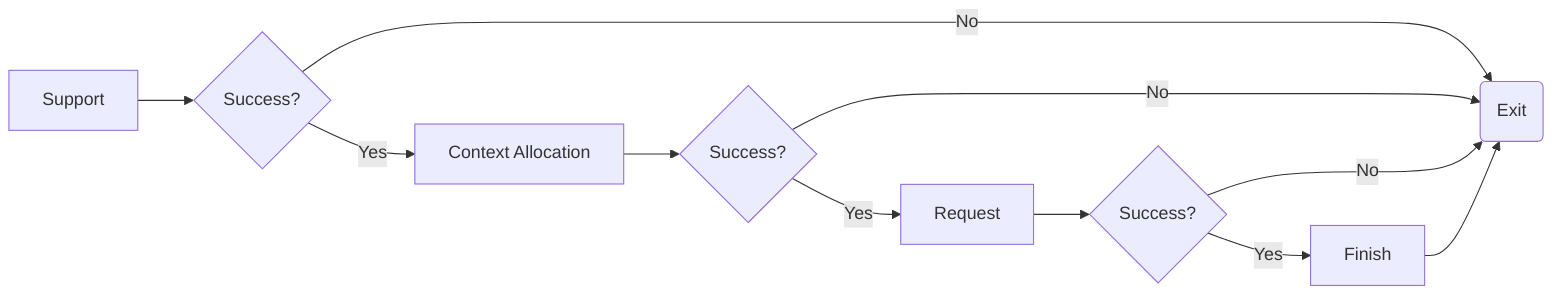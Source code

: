flowchart LR
    S[Support]
    X{Success?}
    C[Context Allocation] 
    Y{Success?}
    R[Request]
    Z{Success?}
    F[Finish]
    E(Exit)
    S --> X
    X --> |Yes| C
    X --> |No| E
    C --> Y
    Y --> |Yes| R
    Y --> |No| E
    R --> Z
    Z --> |Yes| F
    Z --> |No| E
    F --> E